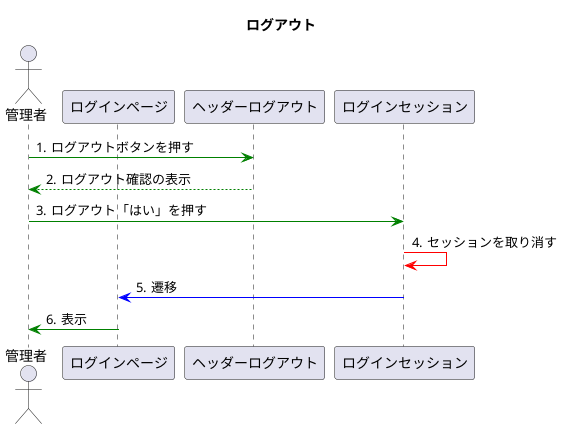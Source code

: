 @startuml

title ログアウト

autonumber "#."

actor 管理者
participant ログインページ
participant ヘッダーログアウト
participant ログインセッション

管理者 -[#green]> ヘッダーログアウト:ログアウトボタンを押す
ヘッダーログアウト --[#green]> 管理者:ログアウト確認の表示
管理者 -[#green]> ログインセッション:ログアウト「はい」を押す
ログインセッション-[#red]> ログインセッション:セッションを取り消す
ログインセッション-[#blue]> ログインページ:遷移
ログインページ -[#green]> 管理者:表示
@enduml
